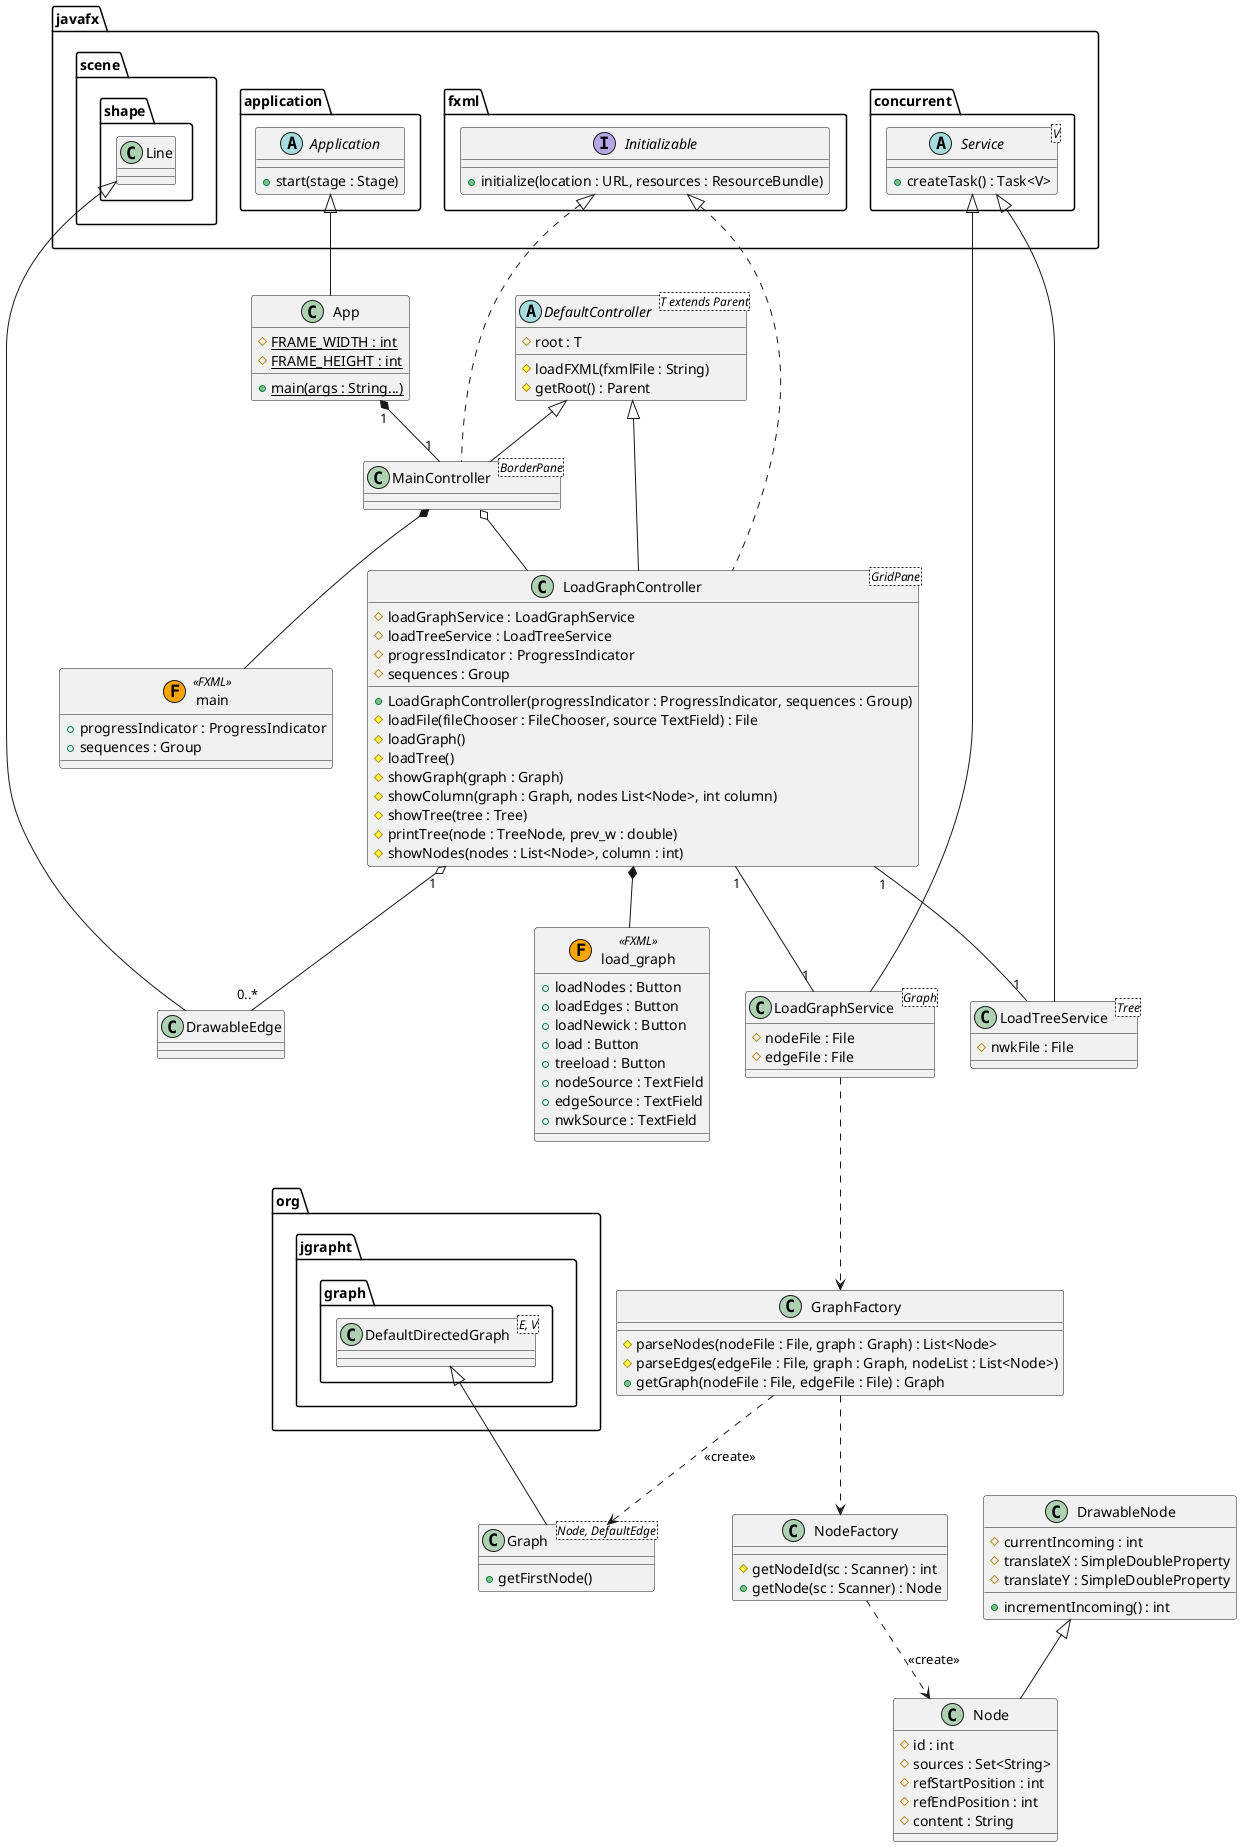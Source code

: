 @startuml
class App extends javafx.application.Application {
    {static} # FRAME_WIDTH : int
    {static} # FRAME_HEIGHT : int

    {static} +main(args : String...)
}

class DrawableEdge extends javafx.scene.shape.Line
class DrawableNode {
    # currentIncoming : int
    # translateX : SimpleDoubleProperty
    # translateY : SimpleDoubleProperty

    +incrementIncoming() : int
}

abstract class DefaultController<T extends Parent> {
    # root : T
    #loadFXML(fxmlFile : String)
    #getRoot() : Parent
}

class MainController<BorderPane> extends DefaultController implements javafx.fxml.Initializable {
}

class LoadGraphController<GridPane> Extends DefaultController implements javafx.fxml.Initializable {
    # loadGraphService : LoadGraphService
    # loadTreeService : LoadTreeService
    # progressIndicator : ProgressIndicator
    # sequences : Group

    +LoadGraphController(progressIndicator : ProgressIndicator, sequences : Group)
    #loadFile(fileChooser : FileChooser, source TextField) : File
    #loadGraph()
    #loadTree()
    #showGraph(graph : Graph)
    #showColumn(graph : Graph, nodes List<Node>, int column)
    #showTree(tree : Tree)
    #printTree(node : TreeNode, prev_w : double)
    #showNodes(nodes : List<Node>, column : int)
}


class Node extends DrawableNode {
    # id : int
    # sources : Set<String>
    # refStartPosition : int
    # refEndPosition : int
    # content : String
}
class NodeFactory {
    #getNodeId(sc : Scanner) : int
    +getNode(sc : Scanner) : Node
}

class Graph<Node, DefaultEdge> extends org.jgrapht.graph.DefaultDirectedGraph {
    +getFirstNode()
}
class GraphFactory {
    #parseNodes(nodeFile : File, graph : Graph) : List<Node>
    #parseEdges(edgeFile : File, graph : Graph, nodeList : List<Node>)
    +getGraph(nodeFile : File, edgeFile : File) : Graph
}

class LoadGraphService<Graph> extends javafx.concurrent.Service {
    # nodeFile : File
    # edgeFile : File
}
class LoadTreeService<Tree> extends javafx.concurrent.Service {
    # nwkFile : File
}

'FXML
class main << (F,orange) FXML >> {
    + progressIndicator : ProgressIndicator
    + sequences : Group
}

class load_graph << (F, orange) FXML >> {
    + loadNodes : Button
    + loadEdges : Button
    + loadNewick : Button
    + load : Button
    + treeload : Button
    + nodeSource : TextField
    + edgeSource : TextField
    + nwkSource : TextField

}

'Relations
LoadGraphController *-- load_graph
MainController *-- main

GraphFactory ..> Graph : << create >>
GraphFactory ..> NodeFactory

NodeFactory ..> Node : << create >>

App "1" *-- "1" MainController
MainController o-- LoadGraphController

LoadGraphController "1" o-- "0..*" DrawableEdge
LoadGraphController "1" -- "1" LoadGraphService
LoadGraphController "1" -- "1" LoadTreeService

LoadGraphService ..> GraphFactory

'External classes
abstract class javafx.concurrent.Service<V> {
    +createTask() : Task<V>
}

abstract class javafx.application.Application {
    +start(stage : Stage)
}

class org.jgrapht.graph.DefaultDirectedGraph<E, V>

interface javafx.fxml.Initializable {
    +initialize(location : URL, resources : ResourceBundle)
}
@enduml
